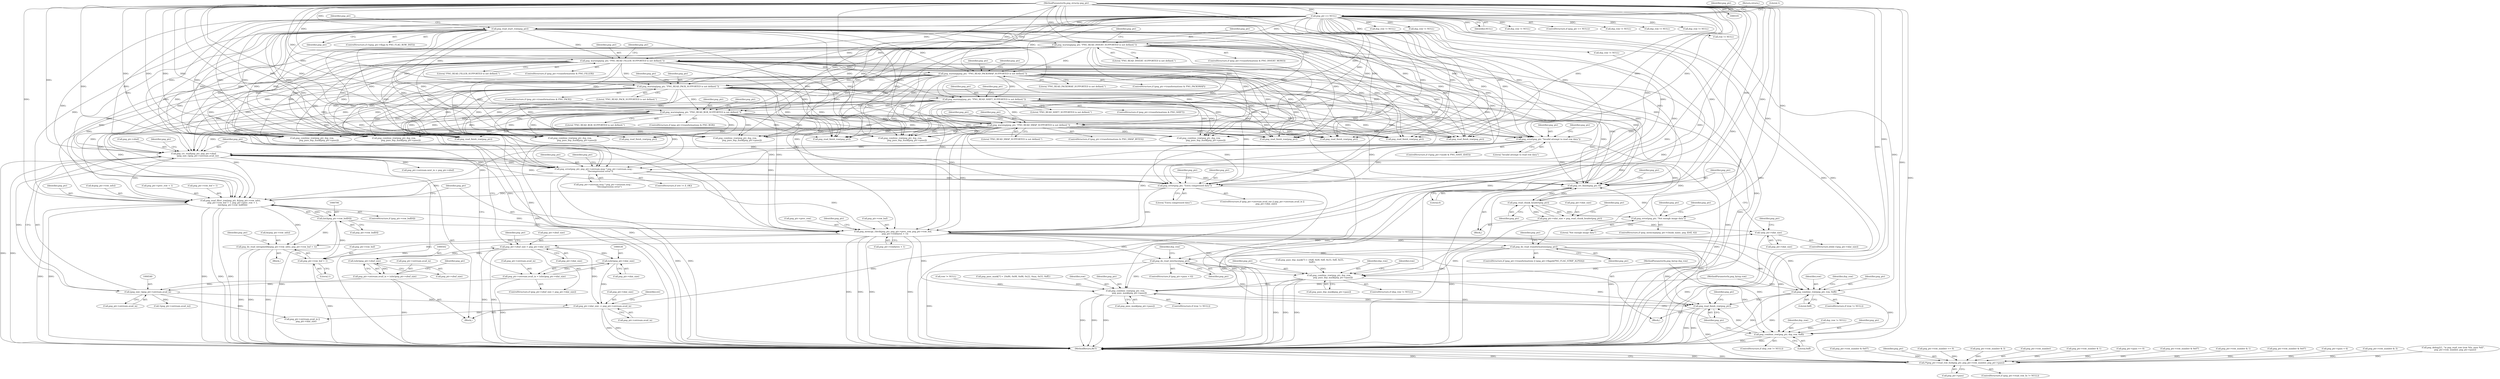 digraph "0_Chrome_7f3d85b096f66870a15b37c2f40b219b2e292693_8@API" {
"1000689" [label="(Call,png_read_filter_row(png_ptr, &(png_ptr->row_info),\n      png_ptr->row_buf + 1, png_ptr->prev_row + 1,\n      (int)(png_ptr->row_buf[0])))"];
"1000187" [label="(Call,png_warning(png_ptr, \"PNG_READ_PACK_SUPPORTED is not defined.\"))"];
"1000178" [label="(Call,png_warning(png_ptr, \"PNG_READ_PACKSWAP_SUPPORTED is not defined.\"))"];
"1000139" [label="(Call,png_read_start_row(png_ptr))"];
"1000119" [label="(Call,png_ptr == NULL)"];
"1000106" [label="(MethodParameterIn,png_structp png_ptr)"];
"1000169" [label="(Call,png_warning(png_ptr, \"PNG_READ_FILLER_SUPPORTED is not defined.\"))"];
"1000160" [label="(Call,png_warning(png_ptr, \"PNG_READ_INVERT_SUPPORTED is not defined.\"))"];
"1000205" [label="(Call,png_warning(png_ptr, \"PNG_READ_BGR_SUPPORTED is not defined.\"))"];
"1000196" [label="(Call,png_warning(png_ptr, \"PNG_READ_SHIFT_SUPPORTED is not defined.\"))"];
"1000431" [label="(Call,png_error(png_ptr, \"Invalid attempt to read row data\"))"];
"1000214" [label="(Call,png_warning(png_ptr, \"PNG_READ_SWAP_SUPPORTED is not defined.\"))"];
"1000534" [label="(Call,png_crc_read(png_ptr, png_ptr->zbuf,\n            (png_size_t)png_ptr->zstream.avail_in))"];
"1000483" [label="(Call,png_read_chunk_header(png_ptr))"];
"1000476" [label="(Call,png_crc_finish(png_ptr, 0))"];
"1000492" [label="(Call,png_error(png_ptr, \"Not enough image data\"))"];
"1000602" [label="(Call,png_error(png_ptr, png_ptr->zstream.msg ? png_ptr->zstream.msg :\n                   \"Decompression error\"))"];
"1000539" [label="(Call,(png_size_t)png_ptr->zstream.avail_in)"];
"1000523" [label="(Call,png_ptr->zstream.avail_in = (uInt)png_ptr->idat_size)"];
"1000529" [label="(Call,(uInt)png_ptr->idat_size)"];
"1000516" [label="(Call,png_ptr->zbuf_size > png_ptr->idat_size)"];
"1000501" [label="(Call,(uInt)png_ptr->zbuf_size)"];
"1000471" [label="(Call,!png_ptr->idat_size)"];
"1000479" [label="(Call,png_ptr->idat_size = png_read_chunk_header(png_ptr))"];
"1000546" [label="(Call,png_ptr->idat_size -= png_ptr->zstream.avail_in)"];
"1000495" [label="(Call,png_ptr->zstream.avail_in = (uInt)png_ptr->zbuf_size)"];
"1000584" [label="(Call,png_error(png_ptr, \"Extra compressed data\"))"];
"1000705" [label="(Call,(int)(png_ptr->row_buf[0]))"];
"1000712" [label="(Call,png_memcpy_check(png_ptr, png_ptr->prev_row, png_ptr->row_buf,\n      png_ptr->rowbytes + 1))"];
"1000738" [label="(Call,png_do_read_intrapixel(&(png_ptr->row_info), png_ptr->row_buf + 1))"];
"1000743" [label="(Call,png_ptr->row_buf + 1)"];
"1000758" [label="(Call,png_do_read_transformations(png_ptr))"];
"1000777" [label="(Call,png_do_read_interlace(png_ptr))"];
"1000783" [label="(Call,png_combine_row(png_ptr, dsp_row,\n            png_pass_dsp_mask[png_ptr->pass]))"];
"1000795" [label="(Call,png_combine_row(png_ptr, row,\n            png_pass_mask[png_ptr->pass]))"];
"1000821" [label="(Call,png_read_finish_row(png_ptr))"];
"1000829" [label="(Call,(*(png_ptr->read_row_fn))(png_ptr, png_ptr->row_number, png_ptr->pass))"];
"1000809" [label="(Call,png_combine_row(png_ptr, row, 0xff))"];
"1000817" [label="(Call,png_combine_row(png_ptr, dsp_row, 0xff))"];
"1000480" [label="(Call,png_ptr->idat_size)"];
"1000509" [label="(Identifier,png_ptr)"];
"1000122" [label="(Return,return;)"];
"1000124" [label="(Literal,1)"];
"1000109" [label="(Block,)"];
"1000720" [label="(Call,png_ptr->rowbytes + 1)"];
"1000695" [label="(Call,png_ptr->row_buf + 1)"];
"1000396" [label="(Call,dsp_row != NULL)"];
"1000689" [label="(Call,png_read_filter_row(png_ptr, &(png_ptr->row_info),\n      png_ptr->row_buf + 1, png_ptr->prev_row + 1,\n      (int)(png_ptr->row_buf[0])))"];
"1000216" [label="(Literal,\"PNG_READ_SWAP_SUPPORTED is not defined.\")"];
"1000432" [label="(Identifier,png_ptr)"];
"1000235" [label="(Call,png_ptr->row_number & 0x07)"];
"1000690" [label="(Identifier,png_ptr)"];
"1000433" [label="(Literal,\"Invalid attempt to read row data\")"];
"1000492" [label="(Call,png_error(png_ptr, \"Not enough image data\"))"];
"1000792" [label="(Call,row != NULL)"];
"1000781" [label="(Identifier,dsp_row)"];
"1000196" [label="(Call,png_warning(png_ptr, \"PNG_READ_SHIFT_SUPPORTED is not defined.\"))"];
"1000211" [label="(Identifier,png_ptr)"];
"1000199" [label="(ControlStructure,if (png_ptr->transformations & PNG_BGR))"];
"1000598" [label="(ControlStructure,if (ret != Z_OK))"];
"1000171" [label="(Literal,\"PNG_READ_FILLER_SUPPORTED is not defined.\")"];
"1000115" [label="(Call,png_pass_mask[7] = {0x80, 0x08, 0x88, 0x22, 0xaa, 0x55, 0xff})"];
"1000197" [label="(Identifier,png_ptr)"];
"1000531" [label="(Call,png_ptr->idat_size)"];
"1000806" [label="(Call,row != NULL)"];
"1000118" [label="(ControlStructure,if (png_ptr == NULL))"];
"1000469" [label="(Block,)"];
"1000585" [label="(Identifier,png_ptr)"];
"1000797" [label="(Identifier,row)"];
"1000481" [label="(Identifier,png_ptr)"];
"1000830" [label="(Identifier,png_ptr)"];
"1000809" [label="(Call,png_combine_row(png_ptr, row, 0xff))"];
"1000193" [label="(Identifier,png_ptr)"];
"1000494" [label="(Literal,\"Not enough image data\")"];
"1000759" [label="(Identifier,png_ptr)"];
"1000143" [label="(Call,png_ptr->row_number == 0)"];
"1000322" [label="(Call,png_ptr->row_number & 3)"];
"1000780" [label="(Call,dsp_row != NULL)"];
"1000714" [label="(Call,png_ptr->prev_row)"];
"1000683" [label="(ControlStructure,if (png_ptr->row_buf[0]))"];
"1000220" [label="(Identifier,png_ptr)"];
"1000140" [label="(Identifier,png_ptr)"];
"1000834" [label="(Call,png_ptr->pass)"];
"1000784" [label="(Identifier,png_ptr)"];
"1000831" [label="(Call,png_ptr->row_number)"];
"1000414" [label="(Call,png_ptr->row_number & 1)"];
"1000779" [label="(ControlStructure,if (dsp_row != NULL))"];
"1000208" [label="(ControlStructure,if (png_ptr->transformations & PNG_SWAP_BYTES))"];
"1000729" [label="(Identifier,png_ptr)"];
"1000738" [label="(Call,png_do_read_intrapixel(&(png_ptr->row_info), png_ptr->row_buf + 1))"];
"1000586" [label="(Literal,\"Extra compressed data\")"];
"1000535" [label="(Identifier,png_ptr)"];
"1000179" [label="(Identifier,png_ptr)"];
"1000160" [label="(Call,png_warning(png_ptr, \"PNG_READ_INVERT_SUPPORTED is not defined.\"))"];
"1000206" [label="(Identifier,png_ptr)"];
"1000190" [label="(ControlStructure,if (png_ptr->transformations & PNG_SHIFT))"];
"1000169" [label="(Call,png_warning(png_ptr, \"PNG_READ_FILLER_SUPPORTED is not defined.\"))"];
"1000120" [label="(Identifier,png_ptr)"];
"1000777" [label="(Call,png_do_read_interlace(png_ptr))"];
"1000771" [label="(ControlStructure,if (png_ptr->pass < 6))"];
"1000713" [label="(Identifier,png_ptr)"];
"1000529" [label="(Call,(uInt)png_ptr->idat_size)"];
"1000822" [label="(Identifier,png_ptr)"];
"1000334" [label="(Call,dsp_row != NULL)"];
"1000691" [label="(Call,&(png_ptr->row_info))"];
"1000198" [label="(Literal,\"PNG_READ_SHIFT_SUPPORTED is not defined.\")"];
"1000589" [label="(Identifier,png_ptr)"];
"1000744" [label="(Call,png_ptr->row_buf)"];
"1000758" [label="(Call,png_do_read_transformations(png_ptr))"];
"1000181" [label="(ControlStructure,if (png_ptr->transformations & PNG_PACK))"];
"1000471" [label="(Call,!png_ptr->idat_size)"];
"1000407" [label="(Call,png_read_finish_row(png_ptr))"];
"1000536" [label="(Call,png_ptr->zbuf)"];
"1000484" [label="(Identifier,png_ptr)"];
"1000747" [label="(Literal,1)"];
"1000501" [label="(Call,(uInt)png_ptr->zbuf_size)"];
"1000818" [label="(Identifier,png_ptr)"];
"1000337" [label="(Call,png_combine_row(png_ptr, dsp_row,\n                     png_pass_dsp_mask[png_ptr->pass]))"];
"1000515" [label="(ControlStructure,if (png_ptr->zbuf_size > png_ptr->idat_size))"];
"1000345" [label="(Call,png_read_finish_row(png_ptr))"];
"1000520" [label="(Call,png_ptr->idat_size)"];
"1000180" [label="(Literal,\"PNG_READ_PACKSWAP_SUPPORTED is not defined.\")"];
"1000717" [label="(Call,png_ptr->row_buf)"];
"1000820" [label="(Literal,0xff)"];
"1000253" [label="(Call,png_read_finish_row(png_ptr))"];
"1000568" [label="(ControlStructure,if (png_ptr->zstream.avail_out || png_ptr->zstream.avail_in ||\n            png_ptr->idat_size))"];
"1000498" [label="(Identifier,png_ptr)"];
"1000798" [label="(Call,png_pass_mask[png_ptr->pass])"];
"1000811" [label="(Identifier,row)"];
"1000189" [label="(Literal,\"PNG_READ_PACK_SUPPORTED is not defined.\")"];
"1000184" [label="(Identifier,png_ptr)"];
"1000299" [label="(Call,dsp_row != NULL)"];
"1000603" [label="(Identifier,png_ptr)"];
"1000399" [label="(Call,png_combine_row(png_ptr, dsp_row,\n                     png_pass_dsp_mask[png_ptr->pass]))"];
"1000424" [label="(ControlStructure,if (!(png_ptr->mode & PNG_HAVE_IDAT)))"];
"1000539" [label="(Call,(png_size_t)png_ptr->zstream.avail_in)"];
"1000493" [label="(Identifier,png_ptr)"];
"1000187" [label="(Call,png_warning(png_ptr, \"PNG_READ_PACK_SUPPORTED is not defined.\"))"];
"1000163" [label="(ControlStructure,if (png_ptr->transformations & PNG_FILLER))"];
"1000796" [label="(Identifier,png_ptr)"];
"1000215" [label="(Identifier,png_ptr)"];
"1000705" [label="(Call,(int)(png_ptr->row_buf[0]))"];
"1000148" [label="(Call,png_ptr->pass == 0)"];
"1000242" [label="(Call,dsp_row != NULL)"];
"1000823" [label="(ControlStructure,if (png_ptr->read_row_fn != NULL))"];
"1000473" [label="(Identifier,png_ptr)"];
"1000496" [label="(Call,png_ptr->zstream.avail_in)"];
"1000307" [label="(Call,png_combine_row(png_ptr, dsp_row,\n                     png_pass_dsp_mask[png_ptr->pass]))"];
"1000272" [label="(Call,dsp_row != NULL)"];
"1000813" [label="(ControlStructure,if (dsp_row != NULL))"];
"1000783" [label="(Call,png_combine_row(png_ptr, dsp_row,\n            png_pass_dsp_mask[png_ptr->pass]))"];
"1000763" [label="(Identifier,png_ptr)"];
"1000132" [label="(ControlStructure,if (!(png_ptr->flags & PNG_FLAG_ROW_INIT)))"];
"1000550" [label="(Call,png_ptr->zstream.avail_in)"];
"1000170" [label="(Identifier,png_ptr)"];
"1000791" [label="(ControlStructure,if (row != NULL))"];
"1000205" [label="(Call,png_warning(png_ptr, \"PNG_READ_BGR_SUPPORTED is not defined.\"))"];
"1000112" [label="(Call,png_pass_dsp_mask[7] = {0xff, 0x0f, 0xff, 0x33, 0xff, 0x55,\n       0xff})"];
"1000214" [label="(Call,png_warning(png_ptr, \"PNG_READ_SWAP_SUPPORTED is not defined.\"))"];
"1000161" [label="(Identifier,png_ptr)"];
"1000516" [label="(Call,png_ptr->zbuf_size > png_ptr->idat_size)"];
"1000826" [label="(Identifier,png_ptr)"];
"1000819" [label="(Identifier,dsp_row)"];
"1000315" [label="(Call,png_read_finish_row(png_ptr))"];
"1000517" [label="(Call,png_ptr->zbuf_size)"];
"1000188" [label="(Identifier,png_ptr)"];
"1000778" [label="(Identifier,png_ptr)"];
"1000575" [label="(Call,png_ptr->zstream.avail_in ||\n            png_ptr->idat_size)"];
"1000743" [label="(Call,png_ptr->row_buf + 1)"];
"1000786" [label="(Call,png_pass_dsp_mask[png_ptr->pass])"];
"1000361" [label="(Call,dsp_row != NULL)"];
"1000495" [label="(Call,png_ptr->zstream.avail_in = (uInt)png_ptr->zbuf_size)"];
"1000700" [label="(Call,png_ptr->prev_row + 1)"];
"1000707" [label="(Call,png_ptr->row_buf[0])"];
"1000485" [label="(ControlStructure,if (png_memcmp(png_ptr->chunk_name, png_IDAT, 4)))"];
"1000477" [label="(Identifier,png_ptr)"];
"1000604" [label="(Call,png_ptr->zstream.msg ? png_ptr->zstream.msg :\n                   \"Decompression error\")"];
"1000475" [label="(Block,)"];
"1000431" [label="(Call,png_error(png_ptr, \"Invalid attempt to read row data\"))"];
"1000245" [label="(Call,png_combine_row(png_ptr, dsp_row,\n                     png_pass_dsp_mask[png_ptr->pass]))"];
"1000283" [label="(Call,png_read_finish_row(png_ptr))"];
"1000785" [label="(Identifier,dsp_row)"];
"1000534" [label="(Call,png_crc_read(png_ptr, png_ptr->zbuf,\n            (png_size_t)png_ptr->zstream.avail_in))"];
"1000166" [label="(Identifier,png_ptr)"];
"1000172" [label="(ControlStructure,if (png_ptr->transformations & PNG_PACKSWAP))"];
"1000751" [label="(Identifier,png_ptr)"];
"1000260" [label="(Call,png_ptr->row_number & 0x07)"];
"1000814" [label="(Call,dsp_row != NULL)"];
"1000202" [label="(Identifier,png_ptr)"];
"1000815" [label="(Identifier,dsp_row)"];
"1000478" [label="(Literal,0)"];
"1000739" [label="(Call,&(png_ptr->row_info))"];
"1000162" [label="(Literal,\"PNG_READ_INVERT_SUPPORTED is not defined.\")"];
"1000541" [label="(Call,png_ptr->zstream.avail_in)"];
"1000546" [label="(Call,png_ptr->idat_size -= png_ptr->zstream.avail_in)"];
"1000548" [label="(Identifier,png_ptr)"];
"1000207" [label="(Literal,\"PNG_READ_BGR_SUPPORTED is not defined.\")"];
"1000829" [label="(Call,(*(png_ptr->read_row_fn))(png_ptr, png_ptr->row_number, png_ptr->pass))"];
"1000584" [label="(Call,png_error(png_ptr, \"Extra compressed data\"))"];
"1000275" [label="(Call,png_combine_row(png_ptr, dsp_row,\n                     png_pass_dsp_mask[png_ptr->pass]))"];
"1000483" [label="(Call,png_read_chunk_header(png_ptr))"];
"1000476" [label="(Call,png_crc_finish(png_ptr, 0))"];
"1000837" [label="(MethodReturn,RET)"];
"1000472" [label="(Call,png_ptr->idat_size)"];
"1000178" [label="(Call,png_warning(png_ptr, \"PNG_READ_PACKSWAP_SUPPORTED is not defined.\"))"];
"1000523" [label="(Call,png_ptr->zstream.avail_in = (uInt)png_ptr->idat_size)"];
"1000420" [label="(Call,png_read_finish_row(png_ptr))"];
"1000119" [label="(Call,png_ptr == NULL)"];
"1000602" [label="(Call,png_error(png_ptr, png_ptr->zstream.msg ? png_ptr->zstream.msg :\n                   \"Decompression error\"))"];
"1000175" [label="(Identifier,png_ptr)"];
"1000547" [label="(Call,png_ptr->idat_size)"];
"1000139" [label="(Call,png_read_start_row(png_ptr))"];
"1000384" [label="(Call,png_ptr->row_number & 1)"];
"1000712" [label="(Call,png_memcpy_check(png_ptr, png_ptr->prev_row, png_ptr->row_buf,\n      png_ptr->rowbytes + 1))"];
"1000821" [label="(Call,png_read_finish_row(png_ptr))"];
"1000810" [label="(Identifier,png_ptr)"];
"1000812" [label="(Literal,0xff)"];
"1000290" [label="(Call,png_ptr->row_number & 0x07)"];
"1000437" [label="(Identifier,png_ptr)"];
"1000805" [label="(ControlStructure,if (row != NULL))"];
"1000463" [label="(Call,!(png_ptr->zstream.avail_in))"];
"1000772" [label="(Call,png_ptr->pass < 6)"];
"1000793" [label="(Identifier,row)"];
"1000748" [label="(ControlStructure,if (png_ptr->transformations || (png_ptr->flags&PNG_FLAG_STRIP_ALPHA)))"];
"1000470" [label="(ControlStructure,while (!png_ptr->idat_size))"];
"1000506" [label="(Call,png_ptr->zstream.next_in = png_ptr->zbuf)"];
"1000795" [label="(Call,png_combine_row(png_ptr, row,\n            png_pass_mask[png_ptr->pass]))"];
"1000817" [label="(Call,png_combine_row(png_ptr, dsp_row, 0xff))"];
"1000352" [label="(Call,png_ptr->row_number & 3)"];
"1000556" [label="(Identifier,ret)"];
"1000479" [label="(Call,png_ptr->idat_size = png_read_chunk_header(png_ptr))"];
"1000106" [label="(MethodParameterIn,png_structp png_ptr)"];
"1000121" [label="(Identifier,NULL)"];
"1000737" [label="(Block,)"];
"1000618" [label="(Identifier,png_ptr)"];
"1000503" [label="(Call,png_ptr->zbuf_size)"];
"1000377" [label="(Call,png_read_finish_row(png_ptr))"];
"1000154" [label="(ControlStructure,if (png_ptr->transformations & PNG_INVERT_MONO))"];
"1000526" [label="(Identifier,png_ptr)"];
"1000107" [label="(MethodParameterIn,png_bytep row)"];
"1000369" [label="(Call,png_combine_row(png_ptr, dsp_row,\n                     png_pass_dsp_mask[png_ptr->pass]))"];
"1000488" [label="(Identifier,png_ptr)"];
"1000123" [label="(Call,png_debug2(1, \"in png_read_row (row %lu, pass %d)\",\n      png_ptr->row_number, png_ptr->pass))"];
"1000524" [label="(Call,png_ptr->zstream.avail_in)"];
"1000145" [label="(Identifier,png_ptr)"];
"1000108" [label="(MethodParameterIn,png_bytep dsp_row)"];
"1000689" -> "1000683"  [label="AST: "];
"1000689" -> "1000705"  [label="CFG: "];
"1000690" -> "1000689"  [label="AST: "];
"1000691" -> "1000689"  [label="AST: "];
"1000695" -> "1000689"  [label="AST: "];
"1000700" -> "1000689"  [label="AST: "];
"1000705" -> "1000689"  [label="AST: "];
"1000713" -> "1000689"  [label="CFG: "];
"1000689" -> "1000837"  [label="DDG: "];
"1000689" -> "1000837"  [label="DDG: "];
"1000689" -> "1000837"  [label="DDG: "];
"1000689" -> "1000837"  [label="DDG: "];
"1000689" -> "1000837"  [label="DDG: "];
"1000187" -> "1000689"  [label="DDG: "];
"1000178" -> "1000689"  [label="DDG: "];
"1000205" -> "1000689"  [label="DDG: "];
"1000139" -> "1000689"  [label="DDG: "];
"1000431" -> "1000689"  [label="DDG: "];
"1000196" -> "1000689"  [label="DDG: "];
"1000119" -> "1000689"  [label="DDG: "];
"1000534" -> "1000689"  [label="DDG: "];
"1000160" -> "1000689"  [label="DDG: "];
"1000214" -> "1000689"  [label="DDG: "];
"1000602" -> "1000689"  [label="DDG: "];
"1000169" -> "1000689"  [label="DDG: "];
"1000584" -> "1000689"  [label="DDG: "];
"1000106" -> "1000689"  [label="DDG: "];
"1000705" -> "1000689"  [label="DDG: "];
"1000689" -> "1000712"  [label="DDG: "];
"1000689" -> "1000738"  [label="DDG: "];
"1000187" -> "1000181"  [label="AST: "];
"1000187" -> "1000189"  [label="CFG: "];
"1000188" -> "1000187"  [label="AST: "];
"1000189" -> "1000187"  [label="AST: "];
"1000193" -> "1000187"  [label="CFG: "];
"1000187" -> "1000837"  [label="DDG: "];
"1000178" -> "1000187"  [label="DDG: "];
"1000139" -> "1000187"  [label="DDG: "];
"1000119" -> "1000187"  [label="DDG: "];
"1000169" -> "1000187"  [label="DDG: "];
"1000160" -> "1000187"  [label="DDG: "];
"1000106" -> "1000187"  [label="DDG: "];
"1000187" -> "1000196"  [label="DDG: "];
"1000187" -> "1000205"  [label="DDG: "];
"1000187" -> "1000214"  [label="DDG: "];
"1000187" -> "1000245"  [label="DDG: "];
"1000187" -> "1000253"  [label="DDG: "];
"1000187" -> "1000275"  [label="DDG: "];
"1000187" -> "1000283"  [label="DDG: "];
"1000187" -> "1000307"  [label="DDG: "];
"1000187" -> "1000315"  [label="DDG: "];
"1000187" -> "1000337"  [label="DDG: "];
"1000187" -> "1000345"  [label="DDG: "];
"1000187" -> "1000369"  [label="DDG: "];
"1000187" -> "1000377"  [label="DDG: "];
"1000187" -> "1000399"  [label="DDG: "];
"1000187" -> "1000407"  [label="DDG: "];
"1000187" -> "1000420"  [label="DDG: "];
"1000187" -> "1000431"  [label="DDG: "];
"1000187" -> "1000476"  [label="DDG: "];
"1000187" -> "1000534"  [label="DDG: "];
"1000187" -> "1000584"  [label="DDG: "];
"1000187" -> "1000602"  [label="DDG: "];
"1000187" -> "1000712"  [label="DDG: "];
"1000178" -> "1000172"  [label="AST: "];
"1000178" -> "1000180"  [label="CFG: "];
"1000179" -> "1000178"  [label="AST: "];
"1000180" -> "1000178"  [label="AST: "];
"1000184" -> "1000178"  [label="CFG: "];
"1000178" -> "1000837"  [label="DDG: "];
"1000139" -> "1000178"  [label="DDG: "];
"1000119" -> "1000178"  [label="DDG: "];
"1000169" -> "1000178"  [label="DDG: "];
"1000160" -> "1000178"  [label="DDG: "];
"1000106" -> "1000178"  [label="DDG: "];
"1000178" -> "1000196"  [label="DDG: "];
"1000178" -> "1000205"  [label="DDG: "];
"1000178" -> "1000214"  [label="DDG: "];
"1000178" -> "1000245"  [label="DDG: "];
"1000178" -> "1000253"  [label="DDG: "];
"1000178" -> "1000275"  [label="DDG: "];
"1000178" -> "1000283"  [label="DDG: "];
"1000178" -> "1000307"  [label="DDG: "];
"1000178" -> "1000315"  [label="DDG: "];
"1000178" -> "1000337"  [label="DDG: "];
"1000178" -> "1000345"  [label="DDG: "];
"1000178" -> "1000369"  [label="DDG: "];
"1000178" -> "1000377"  [label="DDG: "];
"1000178" -> "1000399"  [label="DDG: "];
"1000178" -> "1000407"  [label="DDG: "];
"1000178" -> "1000420"  [label="DDG: "];
"1000178" -> "1000431"  [label="DDG: "];
"1000178" -> "1000476"  [label="DDG: "];
"1000178" -> "1000534"  [label="DDG: "];
"1000178" -> "1000584"  [label="DDG: "];
"1000178" -> "1000602"  [label="DDG: "];
"1000178" -> "1000712"  [label="DDG: "];
"1000139" -> "1000132"  [label="AST: "];
"1000139" -> "1000140"  [label="CFG: "];
"1000140" -> "1000139"  [label="AST: "];
"1000145" -> "1000139"  [label="CFG: "];
"1000139" -> "1000837"  [label="DDG: "];
"1000119" -> "1000139"  [label="DDG: "];
"1000106" -> "1000139"  [label="DDG: "];
"1000139" -> "1000160"  [label="DDG: "];
"1000139" -> "1000169"  [label="DDG: "];
"1000139" -> "1000196"  [label="DDG: "];
"1000139" -> "1000205"  [label="DDG: "];
"1000139" -> "1000214"  [label="DDG: "];
"1000139" -> "1000245"  [label="DDG: "];
"1000139" -> "1000253"  [label="DDG: "];
"1000139" -> "1000275"  [label="DDG: "];
"1000139" -> "1000283"  [label="DDG: "];
"1000139" -> "1000307"  [label="DDG: "];
"1000139" -> "1000315"  [label="DDG: "];
"1000139" -> "1000337"  [label="DDG: "];
"1000139" -> "1000345"  [label="DDG: "];
"1000139" -> "1000369"  [label="DDG: "];
"1000139" -> "1000377"  [label="DDG: "];
"1000139" -> "1000399"  [label="DDG: "];
"1000139" -> "1000407"  [label="DDG: "];
"1000139" -> "1000420"  [label="DDG: "];
"1000139" -> "1000431"  [label="DDG: "];
"1000139" -> "1000476"  [label="DDG: "];
"1000139" -> "1000534"  [label="DDG: "];
"1000139" -> "1000584"  [label="DDG: "];
"1000139" -> "1000602"  [label="DDG: "];
"1000139" -> "1000712"  [label="DDG: "];
"1000119" -> "1000118"  [label="AST: "];
"1000119" -> "1000121"  [label="CFG: "];
"1000120" -> "1000119"  [label="AST: "];
"1000121" -> "1000119"  [label="AST: "];
"1000122" -> "1000119"  [label="CFG: "];
"1000124" -> "1000119"  [label="CFG: "];
"1000119" -> "1000837"  [label="DDG: "];
"1000119" -> "1000837"  [label="DDG: "];
"1000119" -> "1000837"  [label="DDG: "];
"1000106" -> "1000119"  [label="DDG: "];
"1000119" -> "1000160"  [label="DDG: "];
"1000119" -> "1000169"  [label="DDG: "];
"1000119" -> "1000196"  [label="DDG: "];
"1000119" -> "1000205"  [label="DDG: "];
"1000119" -> "1000214"  [label="DDG: "];
"1000119" -> "1000242"  [label="DDG: "];
"1000119" -> "1000245"  [label="DDG: "];
"1000119" -> "1000253"  [label="DDG: "];
"1000119" -> "1000272"  [label="DDG: "];
"1000119" -> "1000275"  [label="DDG: "];
"1000119" -> "1000283"  [label="DDG: "];
"1000119" -> "1000299"  [label="DDG: "];
"1000119" -> "1000307"  [label="DDG: "];
"1000119" -> "1000315"  [label="DDG: "];
"1000119" -> "1000334"  [label="DDG: "];
"1000119" -> "1000337"  [label="DDG: "];
"1000119" -> "1000345"  [label="DDG: "];
"1000119" -> "1000361"  [label="DDG: "];
"1000119" -> "1000369"  [label="DDG: "];
"1000119" -> "1000377"  [label="DDG: "];
"1000119" -> "1000396"  [label="DDG: "];
"1000119" -> "1000399"  [label="DDG: "];
"1000119" -> "1000407"  [label="DDG: "];
"1000119" -> "1000420"  [label="DDG: "];
"1000119" -> "1000431"  [label="DDG: "];
"1000119" -> "1000476"  [label="DDG: "];
"1000119" -> "1000534"  [label="DDG: "];
"1000119" -> "1000584"  [label="DDG: "];
"1000119" -> "1000602"  [label="DDG: "];
"1000119" -> "1000712"  [label="DDG: "];
"1000119" -> "1000780"  [label="DDG: "];
"1000119" -> "1000806"  [label="DDG: "];
"1000106" -> "1000105"  [label="AST: "];
"1000106" -> "1000837"  [label="DDG: "];
"1000106" -> "1000160"  [label="DDG: "];
"1000106" -> "1000169"  [label="DDG: "];
"1000106" -> "1000196"  [label="DDG: "];
"1000106" -> "1000205"  [label="DDG: "];
"1000106" -> "1000214"  [label="DDG: "];
"1000106" -> "1000245"  [label="DDG: "];
"1000106" -> "1000253"  [label="DDG: "];
"1000106" -> "1000275"  [label="DDG: "];
"1000106" -> "1000283"  [label="DDG: "];
"1000106" -> "1000307"  [label="DDG: "];
"1000106" -> "1000315"  [label="DDG: "];
"1000106" -> "1000337"  [label="DDG: "];
"1000106" -> "1000345"  [label="DDG: "];
"1000106" -> "1000369"  [label="DDG: "];
"1000106" -> "1000377"  [label="DDG: "];
"1000106" -> "1000399"  [label="DDG: "];
"1000106" -> "1000407"  [label="DDG: "];
"1000106" -> "1000420"  [label="DDG: "];
"1000106" -> "1000431"  [label="DDG: "];
"1000106" -> "1000476"  [label="DDG: "];
"1000106" -> "1000483"  [label="DDG: "];
"1000106" -> "1000492"  [label="DDG: "];
"1000106" -> "1000534"  [label="DDG: "];
"1000106" -> "1000584"  [label="DDG: "];
"1000106" -> "1000602"  [label="DDG: "];
"1000106" -> "1000712"  [label="DDG: "];
"1000106" -> "1000758"  [label="DDG: "];
"1000106" -> "1000777"  [label="DDG: "];
"1000106" -> "1000783"  [label="DDG: "];
"1000106" -> "1000795"  [label="DDG: "];
"1000106" -> "1000809"  [label="DDG: "];
"1000106" -> "1000817"  [label="DDG: "];
"1000106" -> "1000821"  [label="DDG: "];
"1000106" -> "1000829"  [label="DDG: "];
"1000169" -> "1000163"  [label="AST: "];
"1000169" -> "1000171"  [label="CFG: "];
"1000170" -> "1000169"  [label="AST: "];
"1000171" -> "1000169"  [label="AST: "];
"1000175" -> "1000169"  [label="CFG: "];
"1000169" -> "1000837"  [label="DDG: "];
"1000160" -> "1000169"  [label="DDG: "];
"1000169" -> "1000196"  [label="DDG: "];
"1000169" -> "1000205"  [label="DDG: "];
"1000169" -> "1000214"  [label="DDG: "];
"1000169" -> "1000245"  [label="DDG: "];
"1000169" -> "1000253"  [label="DDG: "];
"1000169" -> "1000275"  [label="DDG: "];
"1000169" -> "1000283"  [label="DDG: "];
"1000169" -> "1000307"  [label="DDG: "];
"1000169" -> "1000315"  [label="DDG: "];
"1000169" -> "1000337"  [label="DDG: "];
"1000169" -> "1000345"  [label="DDG: "];
"1000169" -> "1000369"  [label="DDG: "];
"1000169" -> "1000377"  [label="DDG: "];
"1000169" -> "1000399"  [label="DDG: "];
"1000169" -> "1000407"  [label="DDG: "];
"1000169" -> "1000420"  [label="DDG: "];
"1000169" -> "1000431"  [label="DDG: "];
"1000169" -> "1000476"  [label="DDG: "];
"1000169" -> "1000534"  [label="DDG: "];
"1000169" -> "1000584"  [label="DDG: "];
"1000169" -> "1000602"  [label="DDG: "];
"1000169" -> "1000712"  [label="DDG: "];
"1000160" -> "1000154"  [label="AST: "];
"1000160" -> "1000162"  [label="CFG: "];
"1000161" -> "1000160"  [label="AST: "];
"1000162" -> "1000160"  [label="AST: "];
"1000166" -> "1000160"  [label="CFG: "];
"1000160" -> "1000837"  [label="DDG: "];
"1000160" -> "1000196"  [label="DDG: "];
"1000160" -> "1000205"  [label="DDG: "];
"1000160" -> "1000214"  [label="DDG: "];
"1000160" -> "1000245"  [label="DDG: "];
"1000160" -> "1000253"  [label="DDG: "];
"1000160" -> "1000275"  [label="DDG: "];
"1000160" -> "1000283"  [label="DDG: "];
"1000160" -> "1000307"  [label="DDG: "];
"1000160" -> "1000315"  [label="DDG: "];
"1000160" -> "1000337"  [label="DDG: "];
"1000160" -> "1000345"  [label="DDG: "];
"1000160" -> "1000369"  [label="DDG: "];
"1000160" -> "1000377"  [label="DDG: "];
"1000160" -> "1000399"  [label="DDG: "];
"1000160" -> "1000407"  [label="DDG: "];
"1000160" -> "1000420"  [label="DDG: "];
"1000160" -> "1000431"  [label="DDG: "];
"1000160" -> "1000476"  [label="DDG: "];
"1000160" -> "1000534"  [label="DDG: "];
"1000160" -> "1000584"  [label="DDG: "];
"1000160" -> "1000602"  [label="DDG: "];
"1000160" -> "1000712"  [label="DDG: "];
"1000205" -> "1000199"  [label="AST: "];
"1000205" -> "1000207"  [label="CFG: "];
"1000206" -> "1000205"  [label="AST: "];
"1000207" -> "1000205"  [label="AST: "];
"1000211" -> "1000205"  [label="CFG: "];
"1000205" -> "1000837"  [label="DDG: "];
"1000196" -> "1000205"  [label="DDG: "];
"1000205" -> "1000214"  [label="DDG: "];
"1000205" -> "1000245"  [label="DDG: "];
"1000205" -> "1000253"  [label="DDG: "];
"1000205" -> "1000275"  [label="DDG: "];
"1000205" -> "1000283"  [label="DDG: "];
"1000205" -> "1000307"  [label="DDG: "];
"1000205" -> "1000315"  [label="DDG: "];
"1000205" -> "1000337"  [label="DDG: "];
"1000205" -> "1000345"  [label="DDG: "];
"1000205" -> "1000369"  [label="DDG: "];
"1000205" -> "1000377"  [label="DDG: "];
"1000205" -> "1000399"  [label="DDG: "];
"1000205" -> "1000407"  [label="DDG: "];
"1000205" -> "1000420"  [label="DDG: "];
"1000205" -> "1000431"  [label="DDG: "];
"1000205" -> "1000476"  [label="DDG: "];
"1000205" -> "1000534"  [label="DDG: "];
"1000205" -> "1000584"  [label="DDG: "];
"1000205" -> "1000602"  [label="DDG: "];
"1000205" -> "1000712"  [label="DDG: "];
"1000196" -> "1000190"  [label="AST: "];
"1000196" -> "1000198"  [label="CFG: "];
"1000197" -> "1000196"  [label="AST: "];
"1000198" -> "1000196"  [label="AST: "];
"1000202" -> "1000196"  [label="CFG: "];
"1000196" -> "1000837"  [label="DDG: "];
"1000196" -> "1000214"  [label="DDG: "];
"1000196" -> "1000245"  [label="DDG: "];
"1000196" -> "1000253"  [label="DDG: "];
"1000196" -> "1000275"  [label="DDG: "];
"1000196" -> "1000283"  [label="DDG: "];
"1000196" -> "1000307"  [label="DDG: "];
"1000196" -> "1000315"  [label="DDG: "];
"1000196" -> "1000337"  [label="DDG: "];
"1000196" -> "1000345"  [label="DDG: "];
"1000196" -> "1000369"  [label="DDG: "];
"1000196" -> "1000377"  [label="DDG: "];
"1000196" -> "1000399"  [label="DDG: "];
"1000196" -> "1000407"  [label="DDG: "];
"1000196" -> "1000420"  [label="DDG: "];
"1000196" -> "1000431"  [label="DDG: "];
"1000196" -> "1000476"  [label="DDG: "];
"1000196" -> "1000534"  [label="DDG: "];
"1000196" -> "1000584"  [label="DDG: "];
"1000196" -> "1000602"  [label="DDG: "];
"1000196" -> "1000712"  [label="DDG: "];
"1000431" -> "1000424"  [label="AST: "];
"1000431" -> "1000433"  [label="CFG: "];
"1000432" -> "1000431"  [label="AST: "];
"1000433" -> "1000431"  [label="AST: "];
"1000437" -> "1000431"  [label="CFG: "];
"1000431" -> "1000837"  [label="DDG: "];
"1000214" -> "1000431"  [label="DDG: "];
"1000431" -> "1000476"  [label="DDG: "];
"1000431" -> "1000534"  [label="DDG: "];
"1000431" -> "1000584"  [label="DDG: "];
"1000431" -> "1000602"  [label="DDG: "];
"1000431" -> "1000712"  [label="DDG: "];
"1000214" -> "1000208"  [label="AST: "];
"1000214" -> "1000216"  [label="CFG: "];
"1000215" -> "1000214"  [label="AST: "];
"1000216" -> "1000214"  [label="AST: "];
"1000220" -> "1000214"  [label="CFG: "];
"1000214" -> "1000837"  [label="DDG: "];
"1000214" -> "1000245"  [label="DDG: "];
"1000214" -> "1000253"  [label="DDG: "];
"1000214" -> "1000275"  [label="DDG: "];
"1000214" -> "1000283"  [label="DDG: "];
"1000214" -> "1000307"  [label="DDG: "];
"1000214" -> "1000315"  [label="DDG: "];
"1000214" -> "1000337"  [label="DDG: "];
"1000214" -> "1000345"  [label="DDG: "];
"1000214" -> "1000369"  [label="DDG: "];
"1000214" -> "1000377"  [label="DDG: "];
"1000214" -> "1000399"  [label="DDG: "];
"1000214" -> "1000407"  [label="DDG: "];
"1000214" -> "1000420"  [label="DDG: "];
"1000214" -> "1000476"  [label="DDG: "];
"1000214" -> "1000534"  [label="DDG: "];
"1000214" -> "1000584"  [label="DDG: "];
"1000214" -> "1000602"  [label="DDG: "];
"1000214" -> "1000712"  [label="DDG: "];
"1000534" -> "1000469"  [label="AST: "];
"1000534" -> "1000539"  [label="CFG: "];
"1000535" -> "1000534"  [label="AST: "];
"1000536" -> "1000534"  [label="AST: "];
"1000539" -> "1000534"  [label="AST: "];
"1000548" -> "1000534"  [label="CFG: "];
"1000534" -> "1000837"  [label="DDG: "];
"1000534" -> "1000837"  [label="DDG: "];
"1000534" -> "1000837"  [label="DDG: "];
"1000534" -> "1000476"  [label="DDG: "];
"1000534" -> "1000506"  [label="DDG: "];
"1000483" -> "1000534"  [label="DDG: "];
"1000492" -> "1000534"  [label="DDG: "];
"1000602" -> "1000534"  [label="DDG: "];
"1000539" -> "1000534"  [label="DDG: "];
"1000534" -> "1000584"  [label="DDG: "];
"1000534" -> "1000602"  [label="DDG: "];
"1000534" -> "1000712"  [label="DDG: "];
"1000483" -> "1000479"  [label="AST: "];
"1000483" -> "1000484"  [label="CFG: "];
"1000484" -> "1000483"  [label="AST: "];
"1000479" -> "1000483"  [label="CFG: "];
"1000483" -> "1000476"  [label="DDG: "];
"1000483" -> "1000479"  [label="DDG: "];
"1000476" -> "1000483"  [label="DDG: "];
"1000483" -> "1000492"  [label="DDG: "];
"1000476" -> "1000475"  [label="AST: "];
"1000476" -> "1000478"  [label="CFG: "];
"1000477" -> "1000476"  [label="AST: "];
"1000478" -> "1000476"  [label="AST: "];
"1000481" -> "1000476"  [label="CFG: "];
"1000476" -> "1000837"  [label="DDG: "];
"1000492" -> "1000476"  [label="DDG: "];
"1000602" -> "1000476"  [label="DDG: "];
"1000492" -> "1000485"  [label="AST: "];
"1000492" -> "1000494"  [label="CFG: "];
"1000493" -> "1000492"  [label="AST: "];
"1000494" -> "1000492"  [label="AST: "];
"1000473" -> "1000492"  [label="CFG: "];
"1000492" -> "1000837"  [label="DDG: "];
"1000602" -> "1000598"  [label="AST: "];
"1000602" -> "1000604"  [label="CFG: "];
"1000603" -> "1000602"  [label="AST: "];
"1000604" -> "1000602"  [label="AST: "];
"1000618" -> "1000602"  [label="CFG: "];
"1000602" -> "1000837"  [label="DDG: "];
"1000602" -> "1000837"  [label="DDG: "];
"1000602" -> "1000584"  [label="DDG: "];
"1000602" -> "1000712"  [label="DDG: "];
"1000539" -> "1000541"  [label="CFG: "];
"1000540" -> "1000539"  [label="AST: "];
"1000541" -> "1000539"  [label="AST: "];
"1000539" -> "1000463"  [label="DDG: "];
"1000523" -> "1000539"  [label="DDG: "];
"1000495" -> "1000539"  [label="DDG: "];
"1000539" -> "1000546"  [label="DDG: "];
"1000539" -> "1000575"  [label="DDG: "];
"1000523" -> "1000515"  [label="AST: "];
"1000523" -> "1000529"  [label="CFG: "];
"1000524" -> "1000523"  [label="AST: "];
"1000529" -> "1000523"  [label="AST: "];
"1000535" -> "1000523"  [label="CFG: "];
"1000523" -> "1000837"  [label="DDG: "];
"1000529" -> "1000523"  [label="DDG: "];
"1000529" -> "1000531"  [label="CFG: "];
"1000530" -> "1000529"  [label="AST: "];
"1000531" -> "1000529"  [label="AST: "];
"1000516" -> "1000529"  [label="DDG: "];
"1000529" -> "1000546"  [label="DDG: "];
"1000516" -> "1000515"  [label="AST: "];
"1000516" -> "1000520"  [label="CFG: "];
"1000517" -> "1000516"  [label="AST: "];
"1000520" -> "1000516"  [label="AST: "];
"1000526" -> "1000516"  [label="CFG: "];
"1000535" -> "1000516"  [label="CFG: "];
"1000516" -> "1000837"  [label="DDG: "];
"1000516" -> "1000837"  [label="DDG: "];
"1000516" -> "1000501"  [label="DDG: "];
"1000501" -> "1000516"  [label="DDG: "];
"1000471" -> "1000516"  [label="DDG: "];
"1000516" -> "1000546"  [label="DDG: "];
"1000501" -> "1000495"  [label="AST: "];
"1000501" -> "1000503"  [label="CFG: "];
"1000502" -> "1000501"  [label="AST: "];
"1000503" -> "1000501"  [label="AST: "];
"1000495" -> "1000501"  [label="CFG: "];
"1000501" -> "1000495"  [label="DDG: "];
"1000471" -> "1000470"  [label="AST: "];
"1000471" -> "1000472"  [label="CFG: "];
"1000472" -> "1000471"  [label="AST: "];
"1000477" -> "1000471"  [label="CFG: "];
"1000498" -> "1000471"  [label="CFG: "];
"1000471" -> "1000837"  [label="DDG: "];
"1000479" -> "1000471"  [label="DDG: "];
"1000546" -> "1000471"  [label="DDG: "];
"1000479" -> "1000475"  [label="AST: "];
"1000480" -> "1000479"  [label="AST: "];
"1000488" -> "1000479"  [label="CFG: "];
"1000479" -> "1000837"  [label="DDG: "];
"1000546" -> "1000469"  [label="AST: "];
"1000546" -> "1000550"  [label="CFG: "];
"1000547" -> "1000546"  [label="AST: "];
"1000550" -> "1000546"  [label="AST: "];
"1000556" -> "1000546"  [label="CFG: "];
"1000546" -> "1000837"  [label="DDG: "];
"1000546" -> "1000837"  [label="DDG: "];
"1000546" -> "1000575"  [label="DDG: "];
"1000495" -> "1000469"  [label="AST: "];
"1000496" -> "1000495"  [label="AST: "];
"1000509" -> "1000495"  [label="CFG: "];
"1000495" -> "1000837"  [label="DDG: "];
"1000584" -> "1000568"  [label="AST: "];
"1000584" -> "1000586"  [label="CFG: "];
"1000585" -> "1000584"  [label="AST: "];
"1000586" -> "1000584"  [label="AST: "];
"1000589" -> "1000584"  [label="CFG: "];
"1000584" -> "1000837"  [label="DDG: "];
"1000584" -> "1000712"  [label="DDG: "];
"1000705" -> "1000707"  [label="CFG: "];
"1000706" -> "1000705"  [label="AST: "];
"1000707" -> "1000705"  [label="AST: "];
"1000705" -> "1000837"  [label="DDG: "];
"1000705" -> "1000712"  [label="DDG: "];
"1000705" -> "1000738"  [label="DDG: "];
"1000705" -> "1000743"  [label="DDG: "];
"1000712" -> "1000109"  [label="AST: "];
"1000712" -> "1000720"  [label="CFG: "];
"1000713" -> "1000712"  [label="AST: "];
"1000714" -> "1000712"  [label="AST: "];
"1000717" -> "1000712"  [label="AST: "];
"1000720" -> "1000712"  [label="AST: "];
"1000729" -> "1000712"  [label="CFG: "];
"1000712" -> "1000837"  [label="DDG: "];
"1000712" -> "1000837"  [label="DDG: "];
"1000712" -> "1000837"  [label="DDG: "];
"1000712" -> "1000837"  [label="DDG: "];
"1000712" -> "1000738"  [label="DDG: "];
"1000712" -> "1000743"  [label="DDG: "];
"1000712" -> "1000758"  [label="DDG: "];
"1000712" -> "1000777"  [label="DDG: "];
"1000712" -> "1000783"  [label="DDG: "];
"1000712" -> "1000795"  [label="DDG: "];
"1000712" -> "1000809"  [label="DDG: "];
"1000712" -> "1000817"  [label="DDG: "];
"1000712" -> "1000821"  [label="DDG: "];
"1000738" -> "1000737"  [label="AST: "];
"1000738" -> "1000743"  [label="CFG: "];
"1000739" -> "1000738"  [label="AST: "];
"1000743" -> "1000738"  [label="AST: "];
"1000751" -> "1000738"  [label="CFG: "];
"1000738" -> "1000837"  [label="DDG: "];
"1000738" -> "1000837"  [label="DDG: "];
"1000738" -> "1000837"  [label="DDG: "];
"1000743" -> "1000747"  [label="CFG: "];
"1000744" -> "1000743"  [label="AST: "];
"1000747" -> "1000743"  [label="AST: "];
"1000743" -> "1000837"  [label="DDG: "];
"1000758" -> "1000748"  [label="AST: "];
"1000758" -> "1000759"  [label="CFG: "];
"1000759" -> "1000758"  [label="AST: "];
"1000763" -> "1000758"  [label="CFG: "];
"1000758" -> "1000837"  [label="DDG: "];
"1000758" -> "1000777"  [label="DDG: "];
"1000758" -> "1000783"  [label="DDG: "];
"1000758" -> "1000795"  [label="DDG: "];
"1000758" -> "1000809"  [label="DDG: "];
"1000758" -> "1000817"  [label="DDG: "];
"1000758" -> "1000821"  [label="DDG: "];
"1000777" -> "1000771"  [label="AST: "];
"1000777" -> "1000778"  [label="CFG: "];
"1000778" -> "1000777"  [label="AST: "];
"1000781" -> "1000777"  [label="CFG: "];
"1000777" -> "1000837"  [label="DDG: "];
"1000777" -> "1000783"  [label="DDG: "];
"1000777" -> "1000795"  [label="DDG: "];
"1000777" -> "1000821"  [label="DDG: "];
"1000783" -> "1000779"  [label="AST: "];
"1000783" -> "1000786"  [label="CFG: "];
"1000784" -> "1000783"  [label="AST: "];
"1000785" -> "1000783"  [label="AST: "];
"1000786" -> "1000783"  [label="AST: "];
"1000793" -> "1000783"  [label="CFG: "];
"1000783" -> "1000837"  [label="DDG: "];
"1000783" -> "1000837"  [label="DDG: "];
"1000783" -> "1000837"  [label="DDG: "];
"1000780" -> "1000783"  [label="DDG: "];
"1000108" -> "1000783"  [label="DDG: "];
"1000112" -> "1000783"  [label="DDG: "];
"1000783" -> "1000795"  [label="DDG: "];
"1000783" -> "1000821"  [label="DDG: "];
"1000795" -> "1000791"  [label="AST: "];
"1000795" -> "1000798"  [label="CFG: "];
"1000796" -> "1000795"  [label="AST: "];
"1000797" -> "1000795"  [label="AST: "];
"1000798" -> "1000795"  [label="AST: "];
"1000822" -> "1000795"  [label="CFG: "];
"1000795" -> "1000837"  [label="DDG: "];
"1000795" -> "1000837"  [label="DDG: "];
"1000795" -> "1000837"  [label="DDG: "];
"1000792" -> "1000795"  [label="DDG: "];
"1000107" -> "1000795"  [label="DDG: "];
"1000115" -> "1000795"  [label="DDG: "];
"1000795" -> "1000821"  [label="DDG: "];
"1000821" -> "1000109"  [label="AST: "];
"1000821" -> "1000822"  [label="CFG: "];
"1000822" -> "1000821"  [label="AST: "];
"1000826" -> "1000821"  [label="CFG: "];
"1000821" -> "1000837"  [label="DDG: "];
"1000821" -> "1000837"  [label="DDG: "];
"1000809" -> "1000821"  [label="DDG: "];
"1000817" -> "1000821"  [label="DDG: "];
"1000821" -> "1000829"  [label="DDG: "];
"1000829" -> "1000823"  [label="AST: "];
"1000829" -> "1000834"  [label="CFG: "];
"1000830" -> "1000829"  [label="AST: "];
"1000831" -> "1000829"  [label="AST: "];
"1000834" -> "1000829"  [label="AST: "];
"1000837" -> "1000829"  [label="CFG: "];
"1000829" -> "1000837"  [label="DDG: "];
"1000829" -> "1000837"  [label="DDG: "];
"1000829" -> "1000837"  [label="DDG: "];
"1000829" -> "1000837"  [label="DDG: "];
"1000290" -> "1000829"  [label="DDG: "];
"1000235" -> "1000829"  [label="DDG: "];
"1000352" -> "1000829"  [label="DDG: "];
"1000143" -> "1000829"  [label="DDG: "];
"1000414" -> "1000829"  [label="DDG: "];
"1000322" -> "1000829"  [label="DDG: "];
"1000260" -> "1000829"  [label="DDG: "];
"1000384" -> "1000829"  [label="DDG: "];
"1000772" -> "1000829"  [label="DDG: "];
"1000123" -> "1000829"  [label="DDG: "];
"1000148" -> "1000829"  [label="DDG: "];
"1000809" -> "1000805"  [label="AST: "];
"1000809" -> "1000812"  [label="CFG: "];
"1000810" -> "1000809"  [label="AST: "];
"1000811" -> "1000809"  [label="AST: "];
"1000812" -> "1000809"  [label="AST: "];
"1000815" -> "1000809"  [label="CFG: "];
"1000809" -> "1000837"  [label="DDG: "];
"1000809" -> "1000837"  [label="DDG: "];
"1000806" -> "1000809"  [label="DDG: "];
"1000107" -> "1000809"  [label="DDG: "];
"1000809" -> "1000817"  [label="DDG: "];
"1000817" -> "1000813"  [label="AST: "];
"1000817" -> "1000820"  [label="CFG: "];
"1000818" -> "1000817"  [label="AST: "];
"1000819" -> "1000817"  [label="AST: "];
"1000820" -> "1000817"  [label="AST: "];
"1000822" -> "1000817"  [label="CFG: "];
"1000817" -> "1000837"  [label="DDG: "];
"1000817" -> "1000837"  [label="DDG: "];
"1000814" -> "1000817"  [label="DDG: "];
"1000108" -> "1000817"  [label="DDG: "];
}

